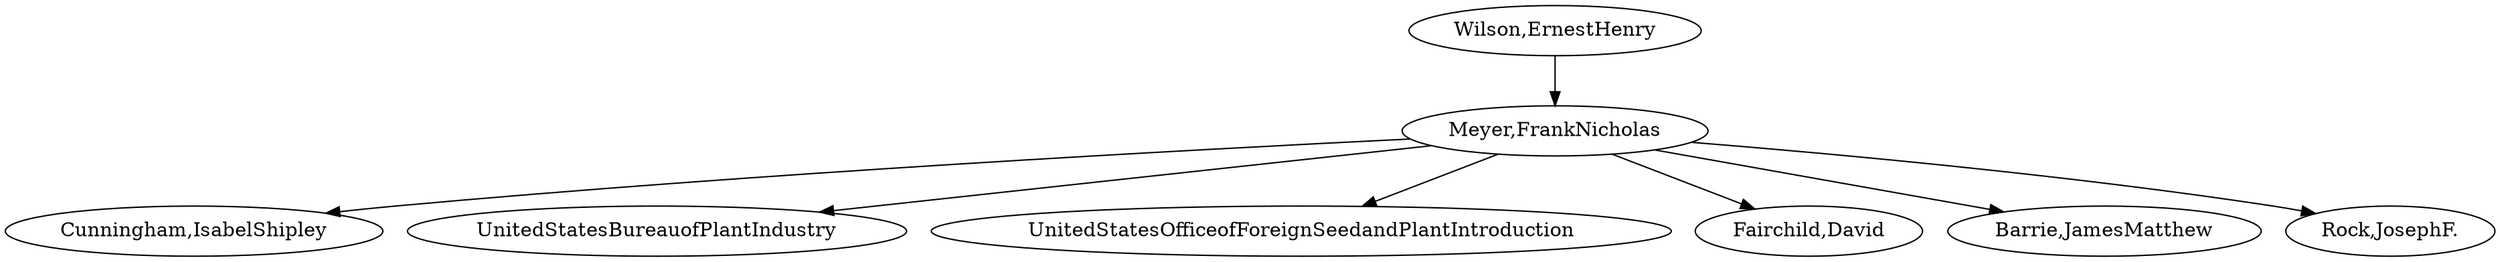 digraph G {
   "Meyer,FrankNicholas" -> "Cunningham,IsabelShipley";
   "Meyer,FrankNicholas" -> "UnitedStatesBureauofPlantIndustry";
   "Meyer,FrankNicholas" -> "UnitedStatesOfficeofForeignSeedandPlantIntroduction";
   "Meyer,FrankNicholas" -> "Fairchild,David";
   "Meyer,FrankNicholas" -> "Barrie,JamesMatthew";
   "Wilson,ErnestHenry" -> "Meyer,FrankNicholas";
   "Meyer,FrankNicholas" -> "Rock,JosephF.";
}
